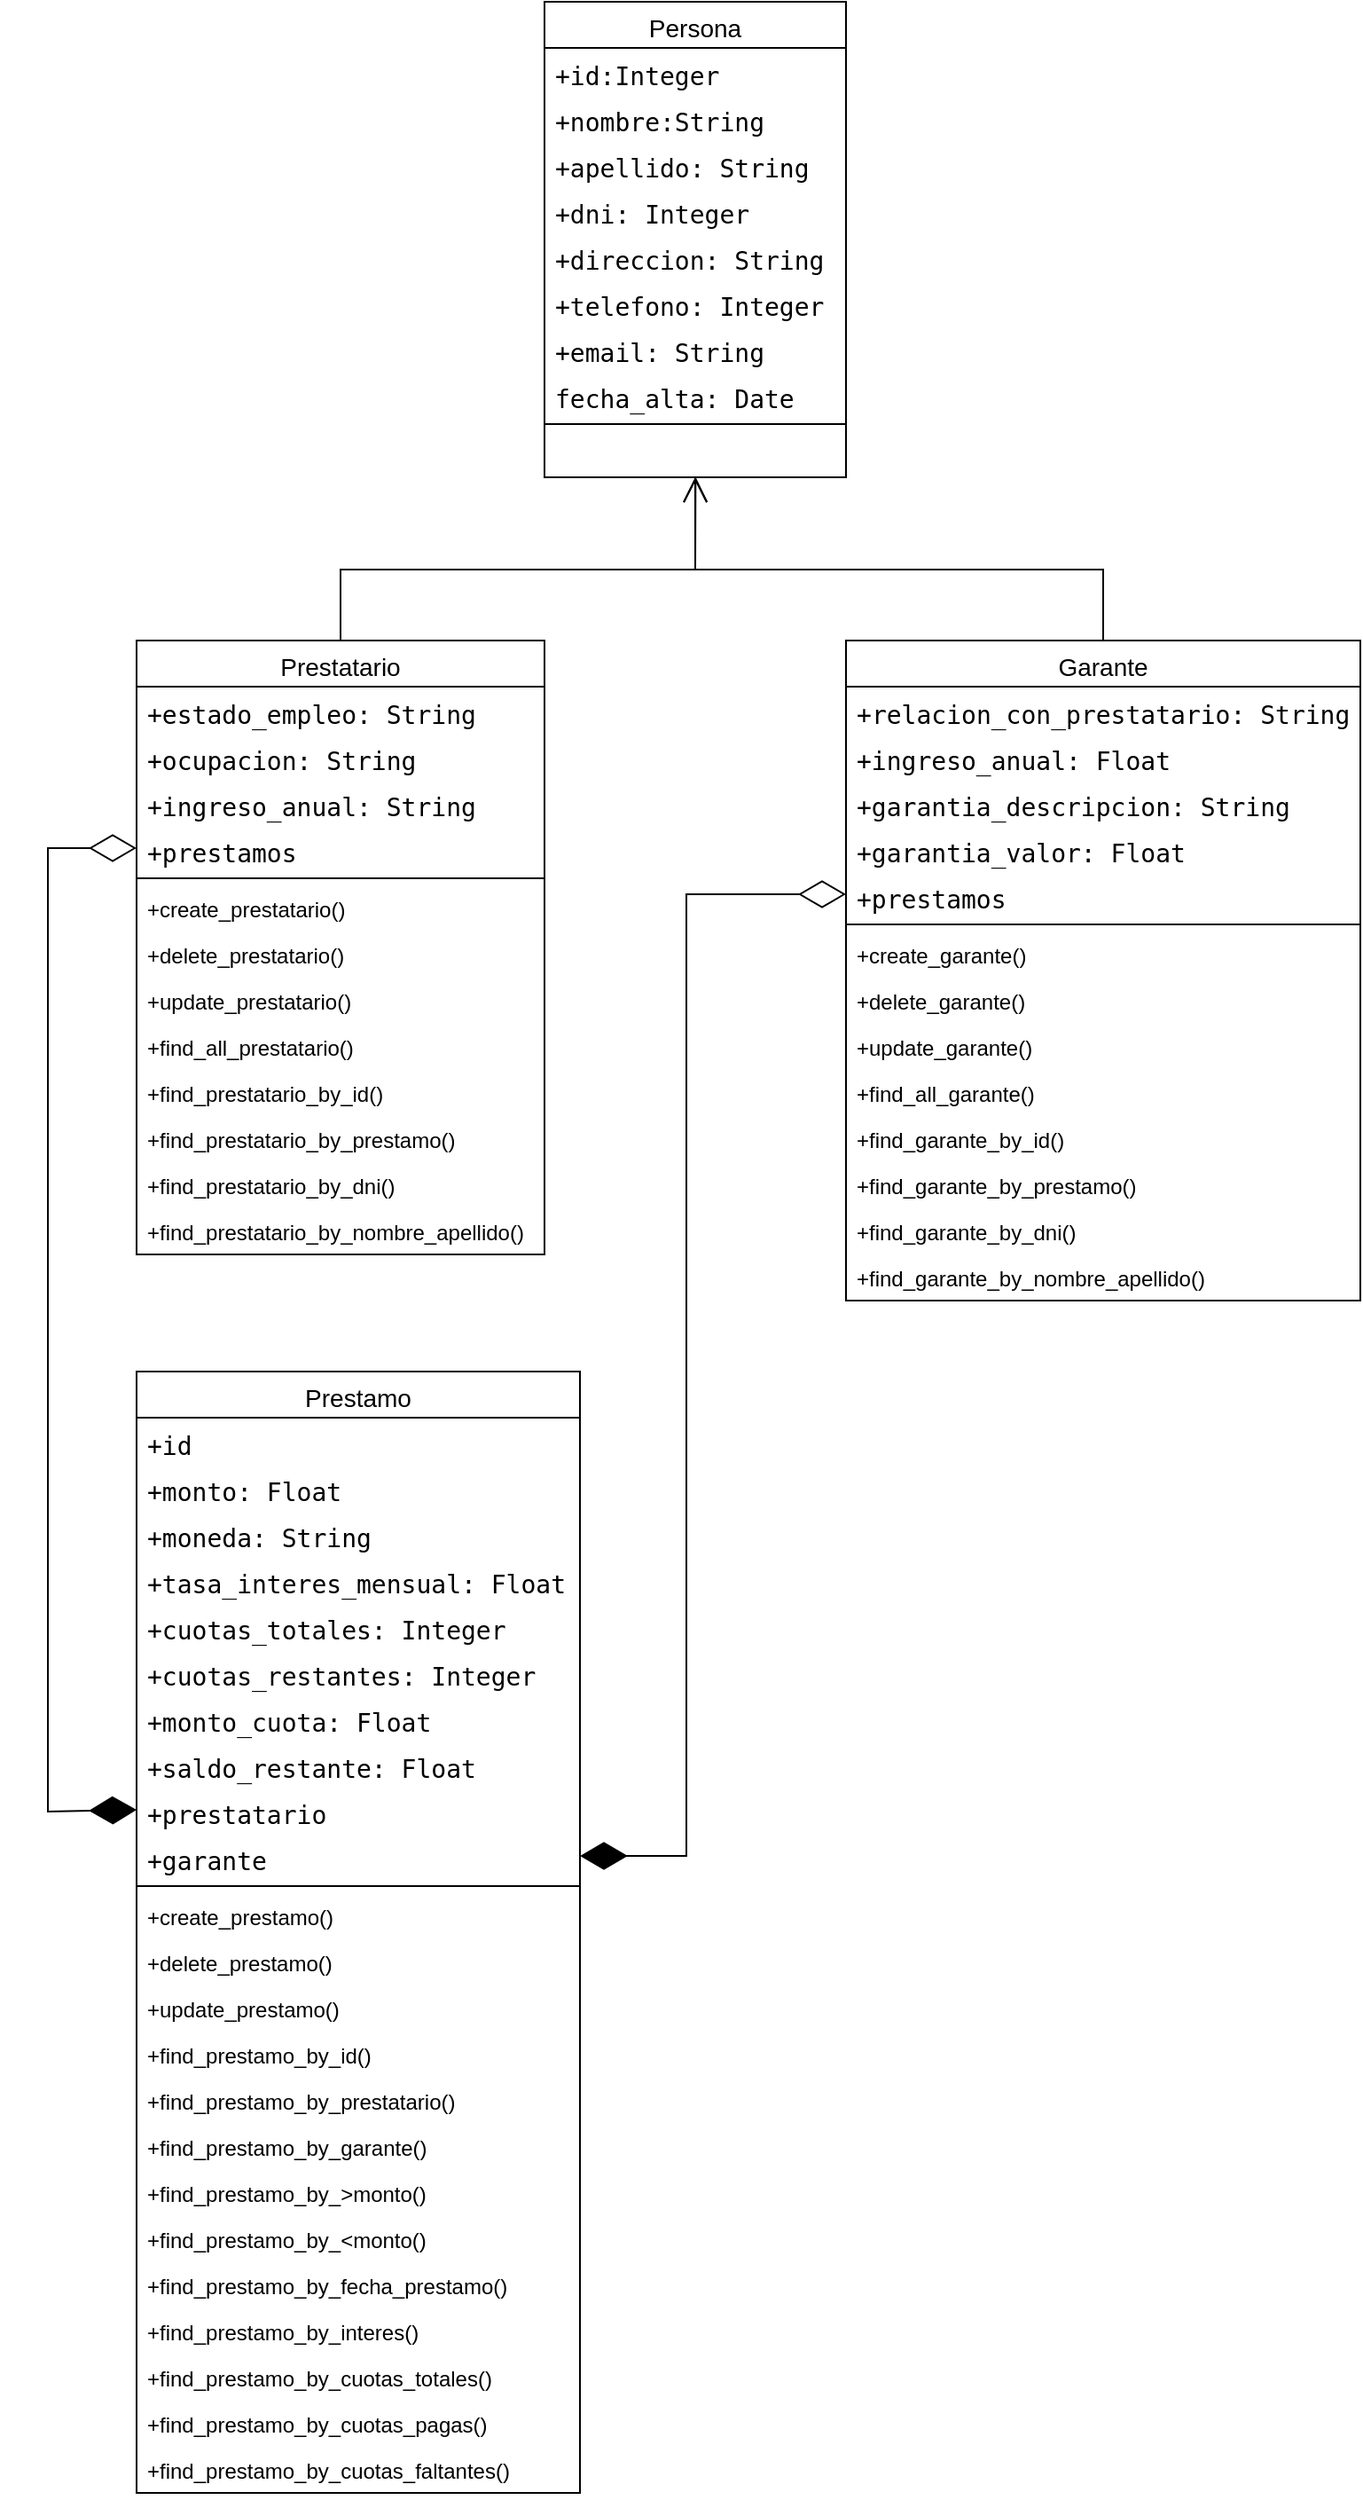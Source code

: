 <mxfile version="28.2.5">
  <diagram name="Página-1" id="KbSdr_9qmO-1X9F5oMkP">
    <mxGraphModel dx="3565" dy="1698" grid="1" gridSize="10" guides="1" tooltips="1" connect="1" arrows="1" fold="1" page="1" pageScale="1" pageWidth="827" pageHeight="1169" math="0" shadow="0">
      <root>
        <mxCell id="0" />
        <mxCell id="1" parent="0" />
        <mxCell id="zYnLy8ARaNpYQQnKb5Wa-18" value="&lt;span style=&quot;font-size: 14px; font-weight: 400;&quot;&gt;Persona&lt;/span&gt;" style="swimlane;fontStyle=1;align=center;verticalAlign=top;childLayout=stackLayout;horizontal=1;startSize=26;horizontalStack=0;resizeParent=1;resizeParentMax=0;resizeLast=0;collapsible=1;marginBottom=0;whiteSpace=wrap;html=1;" parent="1" vertex="1">
          <mxGeometry x="770" y="460" width="170" height="268" as="geometry" />
        </mxCell>
        <mxCell id="zYnLy8ARaNpYQQnKb5Wa-19" value="&lt;div style=&quot;font-family: &amp;quot;Droid Sans Mono&amp;quot;, &amp;quot;monospace&amp;quot;, monospace; font-size: 14px; line-height: 19px; white-space: pre;&quot;&gt;&lt;span&gt;&lt;font style=&quot;color: light-dark(rgb(0, 0, 0), rgb(255, 255, 255));&quot;&gt;+id:Integer&lt;/font&gt;&lt;/span&gt;&lt;/div&gt;" style="text;strokeColor=none;fillColor=none;align=left;verticalAlign=top;spacingLeft=4;spacingRight=4;overflow=hidden;rotatable=0;points=[[0,0.5],[1,0.5]];portConstraint=eastwest;whiteSpace=wrap;html=1;" parent="zYnLy8ARaNpYQQnKb5Wa-18" vertex="1">
          <mxGeometry y="26" width="170" height="26" as="geometry" />
        </mxCell>
        <mxCell id="zYnLy8ARaNpYQQnKb5Wa-22" value="&lt;div style=&quot;font-family: &amp;quot;Droid Sans Mono&amp;quot;, &amp;quot;monospace&amp;quot;, monospace; font-size: 14px; line-height: 19px; white-space: pre;&quot;&gt;&lt;span&gt;&lt;font style=&quot;color: light-dark(rgb(0, 0, 0), rgb(255, 255, 255));&quot;&gt;+nombre:String&lt;/font&gt;&lt;/span&gt;&lt;/div&gt;" style="text;strokeColor=none;fillColor=none;align=left;verticalAlign=top;spacingLeft=4;spacingRight=4;overflow=hidden;rotatable=0;points=[[0,0.5],[1,0.5]];portConstraint=eastwest;whiteSpace=wrap;html=1;" parent="zYnLy8ARaNpYQQnKb5Wa-18" vertex="1">
          <mxGeometry y="52" width="170" height="26" as="geometry" />
        </mxCell>
        <mxCell id="zYnLy8ARaNpYQQnKb5Wa-33" value="&lt;div style=&quot;font-family: &amp;quot;Droid Sans Mono&amp;quot;, &amp;quot;monospace&amp;quot;, monospace; font-size: 14px; line-height: 19px; white-space: pre;&quot;&gt;&lt;span&gt;&lt;font style=&quot;color: light-dark(rgb(0, 0, 0), rgb(255, 255, 255));&quot;&gt;+apellido: String&lt;/font&gt;&lt;/span&gt;&lt;/div&gt;" style="text;strokeColor=none;fillColor=none;align=left;verticalAlign=top;spacingLeft=4;spacingRight=4;overflow=hidden;rotatable=0;points=[[0,0.5],[1,0.5]];portConstraint=eastwest;whiteSpace=wrap;html=1;" parent="zYnLy8ARaNpYQQnKb5Wa-18" vertex="1">
          <mxGeometry y="78" width="170" height="26" as="geometry" />
        </mxCell>
        <mxCell id="zYnLy8ARaNpYQQnKb5Wa-35" value="&lt;div style=&quot;font-family: &amp;quot;Droid Sans Mono&amp;quot;, &amp;quot;monospace&amp;quot;, monospace; font-size: 14px; line-height: 19px; white-space: pre;&quot;&gt;&lt;span&gt;&lt;font style=&quot;color: light-dark(rgb(0, 0, 0), rgb(255, 255, 255));&quot;&gt;+dni: Integer&lt;/font&gt;&lt;/span&gt;&lt;/div&gt;" style="text;strokeColor=none;fillColor=none;align=left;verticalAlign=top;spacingLeft=4;spacingRight=4;overflow=hidden;rotatable=0;points=[[0,0.5],[1,0.5]];portConstraint=eastwest;whiteSpace=wrap;html=1;" parent="zYnLy8ARaNpYQQnKb5Wa-18" vertex="1">
          <mxGeometry y="104" width="170" height="26" as="geometry" />
        </mxCell>
        <mxCell id="zYnLy8ARaNpYQQnKb5Wa-34" value="&lt;div style=&quot;font-family: &amp;quot;Droid Sans Mono&amp;quot;, &amp;quot;monospace&amp;quot;, monospace; font-size: 14px; line-height: 19px; white-space: pre;&quot;&gt;&lt;span&gt;&lt;font style=&quot;color: light-dark(rgb(0, 0, 0), rgb(255, 255, 255));&quot;&gt;+direccion: String&lt;/font&gt;&lt;/span&gt;&lt;/div&gt;" style="text;strokeColor=none;fillColor=none;align=left;verticalAlign=top;spacingLeft=4;spacingRight=4;overflow=hidden;rotatable=0;points=[[0,0.5],[1,0.5]];portConstraint=eastwest;whiteSpace=wrap;html=1;" parent="zYnLy8ARaNpYQQnKb5Wa-18" vertex="1">
          <mxGeometry y="130" width="170" height="26" as="geometry" />
        </mxCell>
        <mxCell id="zYnLy8ARaNpYQQnKb5Wa-32" value="&lt;div style=&quot;font-family: &amp;quot;Droid Sans Mono&amp;quot;, &amp;quot;monospace&amp;quot;, monospace; font-size: 14px; line-height: 19px; white-space: pre;&quot;&gt;&lt;span&gt;&lt;font style=&quot;color: light-dark(rgb(0, 0, 0), rgb(255, 255, 255));&quot;&gt;+telefono: Integer&lt;/font&gt;&lt;/span&gt;&lt;/div&gt;" style="text;strokeColor=none;fillColor=none;align=left;verticalAlign=top;spacingLeft=4;spacingRight=4;overflow=hidden;rotatable=0;points=[[0,0.5],[1,0.5]];portConstraint=eastwest;whiteSpace=wrap;html=1;" parent="zYnLy8ARaNpYQQnKb5Wa-18" vertex="1">
          <mxGeometry y="156" width="170" height="26" as="geometry" />
        </mxCell>
        <mxCell id="zYnLy8ARaNpYQQnKb5Wa-29" value="&lt;div style=&quot;font-family: &amp;quot;Droid Sans Mono&amp;quot;, &amp;quot;monospace&amp;quot;, monospace; font-size: 14px; line-height: 19px; white-space: pre;&quot;&gt;&lt;span&gt;&lt;font style=&quot;color: light-dark(rgb(0, 0, 0), rgb(255, 255, 255));&quot;&gt;+email: String&lt;/font&gt;&lt;/span&gt;&lt;/div&gt;" style="text;strokeColor=none;fillColor=none;align=left;verticalAlign=top;spacingLeft=4;spacingRight=4;overflow=hidden;rotatable=0;points=[[0,0.5],[1,0.5]];portConstraint=eastwest;whiteSpace=wrap;html=1;" parent="zYnLy8ARaNpYQQnKb5Wa-18" vertex="1">
          <mxGeometry y="182" width="170" height="26" as="geometry" />
        </mxCell>
        <mxCell id="zYnLy8ARaNpYQQnKb5Wa-30" value="&lt;div style=&quot;font-family: &amp;quot;Droid Sans Mono&amp;quot;, &amp;quot;monospace&amp;quot;, monospace; font-size: 14px; line-height: 19px; white-space: pre;&quot;&gt;&lt;span&gt;&lt;font style=&quot;color: light-dark(rgb(0, 0, 0), rgb(255, 255, 255));&quot;&gt;fecha_alta: Date&lt;/font&gt;&lt;/span&gt;&lt;/div&gt;" style="text;strokeColor=none;fillColor=none;align=left;verticalAlign=top;spacingLeft=4;spacingRight=4;overflow=hidden;rotatable=0;points=[[0,0.5],[1,0.5]];portConstraint=eastwest;whiteSpace=wrap;html=1;" parent="zYnLy8ARaNpYQQnKb5Wa-18" vertex="1">
          <mxGeometry y="208" width="170" height="26" as="geometry" />
        </mxCell>
        <mxCell id="zYnLy8ARaNpYQQnKb5Wa-20" value="" style="line;strokeWidth=1;fillColor=none;align=left;verticalAlign=middle;spacingTop=-1;spacingLeft=3;spacingRight=3;rotatable=0;labelPosition=right;points=[];portConstraint=eastwest;strokeColor=inherit;" parent="zYnLy8ARaNpYQQnKb5Wa-18" vertex="1">
          <mxGeometry y="234" width="170" height="8" as="geometry" />
        </mxCell>
        <mxCell id="zYnLy8ARaNpYQQnKb5Wa-21" value="&amp;nbsp;" style="text;strokeColor=none;fillColor=none;align=left;verticalAlign=top;spacingLeft=4;spacingRight=4;overflow=hidden;rotatable=0;points=[[0,0.5],[1,0.5]];portConstraint=eastwest;whiteSpace=wrap;html=1;" parent="zYnLy8ARaNpYQQnKb5Wa-18" vertex="1">
          <mxGeometry y="242" width="170" height="26" as="geometry" />
        </mxCell>
        <mxCell id="zYnLy8ARaNpYQQnKb5Wa-36" value="&lt;span style=&quot;font-size: 14px; font-weight: 400;&quot;&gt;Garante&lt;/span&gt;" style="swimlane;fontStyle=1;align=center;verticalAlign=top;childLayout=stackLayout;horizontal=1;startSize=26;horizontalStack=0;resizeParent=1;resizeParentMax=0;resizeLast=0;collapsible=1;marginBottom=0;whiteSpace=wrap;html=1;" parent="1" vertex="1">
          <mxGeometry x="940" y="820" width="290" height="372" as="geometry" />
        </mxCell>
        <mxCell id="zYnLy8ARaNpYQQnKb5Wa-38" value="&lt;div style=&quot;font-family: &amp;quot;Droid Sans Mono&amp;quot;, &amp;quot;monospace&amp;quot;, monospace; font-size: 14px; line-height: 19px; white-space: pre;&quot;&gt;&lt;div style=&quot;font-family: Helvetica; font-size: 12px; white-space: normal;&quot;&gt;&lt;span&gt;&lt;font style=&quot;color: light-dark(rgb(0, 0, 0), rgb(255, 255, 255));&quot;&gt;&lt;span style=&quot;font-family: &amp;quot;Droid Sans Mono&amp;quot;, &amp;quot;monospace&amp;quot;, monospace; font-size: 14px; white-space: pre;&quot;&gt;+&lt;/span&gt;&lt;span style=&quot;font-family: &amp;quot;Droid Sans Mono&amp;quot;, &amp;quot;monospace&amp;quot;, monospace; font-size: 14px; white-space: pre;&quot;&gt;relacion_con_prestatario: String&lt;/span&gt;&lt;/font&gt;&lt;/span&gt;&lt;/div&gt;&lt;/div&gt;" style="text;strokeColor=none;fillColor=none;align=left;verticalAlign=top;spacingLeft=4;spacingRight=4;overflow=hidden;rotatable=0;points=[[0,0.5],[1,0.5]];portConstraint=eastwest;whiteSpace=wrap;html=1;" parent="zYnLy8ARaNpYQQnKb5Wa-36" vertex="1">
          <mxGeometry y="26" width="290" height="26" as="geometry" />
        </mxCell>
        <mxCell id="zYnLy8ARaNpYQQnKb5Wa-39" value="&lt;div style=&quot;font-family: &amp;quot;Droid Sans Mono&amp;quot;, &amp;quot;monospace&amp;quot;, monospace; font-size: 14px; line-height: 19px; white-space: pre;&quot;&gt;&lt;span&gt;&lt;font style=&quot;color: light-dark(rgb(0, 0, 0), rgb(255, 255, 255));&quot;&gt;+ingreso_anual: Float&lt;/font&gt;&lt;/span&gt;&lt;/div&gt;" style="text;strokeColor=none;fillColor=none;align=left;verticalAlign=top;spacingLeft=4;spacingRight=4;overflow=hidden;rotatable=0;points=[[0,0.5],[1,0.5]];portConstraint=eastwest;whiteSpace=wrap;html=1;" parent="zYnLy8ARaNpYQQnKb5Wa-36" vertex="1">
          <mxGeometry y="52" width="290" height="26" as="geometry" />
        </mxCell>
        <mxCell id="zYnLy8ARaNpYQQnKb5Wa-40" value="&lt;div style=&quot;font-family: &amp;quot;Droid Sans Mono&amp;quot;, &amp;quot;monospace&amp;quot;, monospace; font-size: 14px; line-height: 19px; white-space: pre;&quot;&gt;&lt;span&gt;&lt;font style=&quot;color: light-dark(rgb(0, 0, 0), rgb(255, 255, 255));&quot;&gt;+garantia_descripcion: String&lt;/font&gt;&lt;/span&gt;&lt;/div&gt;" style="text;strokeColor=none;fillColor=none;align=left;verticalAlign=top;spacingLeft=4;spacingRight=4;overflow=hidden;rotatable=0;points=[[0,0.5],[1,0.5]];portConstraint=eastwest;whiteSpace=wrap;html=1;" parent="zYnLy8ARaNpYQQnKb5Wa-36" vertex="1">
          <mxGeometry y="78" width="290" height="26" as="geometry" />
        </mxCell>
        <mxCell id="zYnLy8ARaNpYQQnKb5Wa-41" value="&lt;div style=&quot;font-family: &amp;quot;Droid Sans Mono&amp;quot;, &amp;quot;monospace&amp;quot;, monospace; font-size: 14px; line-height: 19px; white-space: pre;&quot;&gt;&lt;span&gt;&lt;font style=&quot;color: light-dark(rgb(0, 0, 0), rgb(255, 255, 255));&quot;&gt;+garantia_valor: Float&lt;/font&gt;&lt;/span&gt;&lt;/div&gt;" style="text;strokeColor=none;fillColor=none;align=left;verticalAlign=top;spacingLeft=4;spacingRight=4;overflow=hidden;rotatable=0;points=[[0,0.5],[1,0.5]];portConstraint=eastwest;whiteSpace=wrap;html=1;" parent="zYnLy8ARaNpYQQnKb5Wa-36" vertex="1">
          <mxGeometry y="104" width="290" height="26" as="geometry" />
        </mxCell>
        <mxCell id="zYnLy8ARaNpYQQnKb5Wa-42" value="&lt;div style=&quot;font-family: &amp;quot;Droid Sans Mono&amp;quot;, &amp;quot;monospace&amp;quot;, monospace; font-size: 14px; line-height: 19px; white-space: pre;&quot;&gt;&lt;span&gt;&lt;font style=&quot;color: light-dark(rgb(0, 0, 0), rgb(255, 255, 255));&quot;&gt;+prestamos&lt;/font&gt;&lt;/span&gt;&lt;/div&gt;" style="text;strokeColor=none;fillColor=none;align=left;verticalAlign=top;spacingLeft=4;spacingRight=4;overflow=hidden;rotatable=0;points=[[0,0.5],[1,0.5]];portConstraint=eastwest;whiteSpace=wrap;html=1;" parent="zYnLy8ARaNpYQQnKb5Wa-36" vertex="1">
          <mxGeometry y="130" width="290" height="26" as="geometry" />
        </mxCell>
        <mxCell id="zYnLy8ARaNpYQQnKb5Wa-45" value="" style="line;strokeWidth=1;fillColor=none;align=left;verticalAlign=middle;spacingTop=-1;spacingLeft=3;spacingRight=3;rotatable=0;labelPosition=right;points=[];portConstraint=eastwest;strokeColor=inherit;" parent="zYnLy8ARaNpYQQnKb5Wa-36" vertex="1">
          <mxGeometry y="156" width="290" height="8" as="geometry" />
        </mxCell>
        <mxCell id="56wGMW_LEmsonMcYAg6c-8" value="+create_garante()&lt;span style=&quot;color: rgba(0, 0, 0, 0); font-family: monospace; font-size: 0px; text-wrap-mode: nowrap;&quot;&gt;%3CmxGraphModel%3E%3Croot%3E%3CmxCell%20id%3D%220%22%2F%3E%3CmxCell%20id%3D%221%22%20parent%3D%220%22%2F%3E%3CmxCell%20id%3D%222%22%20value%3D%22%2B%20method(type)%3A%20type%22%20style%3D%22text%3BstrokeColor%3Dnone%3BfillColor%3Dnone%3Balign%3Dleft%3BverticalAlign%3Dtop%3BspacingLeft%3D4%3BspacingRight%3D4%3Boverflow%3Dhidden%3Brotatable%3D0%3Bpoints%3D%5B%5B0%2C0.5%5D%2C%5B1%2C0.5%5D%5D%3BportConstraint%3Deastwest%3BwhiteSpace%3Dwrap%3Bhtml%3D1%3B%22%20vertex%3D%221%22%20parent%3D%221%22%3E%3CmxGeometry%20x%3D%22400%22%20y%3D%22362%22%20width%3D%22160%22%20height%3D%2226%22%20as%3D%22geometry%22%2F%3E%3C%2FmxCell%3E%3C%2Froot%3E%3C%2FmxGraphModel%3E&lt;/span&gt;" style="text;strokeColor=none;fillColor=none;align=left;verticalAlign=top;spacingLeft=4;spacingRight=4;overflow=hidden;rotatable=0;points=[[0,0.5],[1,0.5]];portConstraint=eastwest;whiteSpace=wrap;html=1;" vertex="1" parent="zYnLy8ARaNpYQQnKb5Wa-36">
          <mxGeometry y="164" width="290" height="26" as="geometry" />
        </mxCell>
        <mxCell id="56wGMW_LEmsonMcYAg6c-9" value="+delete_garante()" style="text;strokeColor=none;fillColor=none;align=left;verticalAlign=top;spacingLeft=4;spacingRight=4;overflow=hidden;rotatable=0;points=[[0,0.5],[1,0.5]];portConstraint=eastwest;whiteSpace=wrap;html=1;" vertex="1" parent="zYnLy8ARaNpYQQnKb5Wa-36">
          <mxGeometry y="190" width="290" height="26" as="geometry" />
        </mxCell>
        <mxCell id="56wGMW_LEmsonMcYAg6c-10" value="+update_garante()" style="text;strokeColor=none;fillColor=none;align=left;verticalAlign=top;spacingLeft=4;spacingRight=4;overflow=hidden;rotatable=0;points=[[0,0.5],[1,0.5]];portConstraint=eastwest;whiteSpace=wrap;html=1;" vertex="1" parent="zYnLy8ARaNpYQQnKb5Wa-36">
          <mxGeometry y="216" width="290" height="26" as="geometry" />
        </mxCell>
        <mxCell id="56wGMW_LEmsonMcYAg6c-11" value="+find_all_garante()" style="text;strokeColor=none;fillColor=none;align=left;verticalAlign=top;spacingLeft=4;spacingRight=4;overflow=hidden;rotatable=0;points=[[0,0.5],[1,0.5]];portConstraint=eastwest;whiteSpace=wrap;html=1;" vertex="1" parent="zYnLy8ARaNpYQQnKb5Wa-36">
          <mxGeometry y="242" width="290" height="26" as="geometry" />
        </mxCell>
        <mxCell id="56wGMW_LEmsonMcYAg6c-12" value="+find_garante_by_id()" style="text;strokeColor=none;fillColor=none;align=left;verticalAlign=top;spacingLeft=4;spacingRight=4;overflow=hidden;rotatable=0;points=[[0,0.5],[1,0.5]];portConstraint=eastwest;whiteSpace=wrap;html=1;" vertex="1" parent="zYnLy8ARaNpYQQnKb5Wa-36">
          <mxGeometry y="268" width="290" height="26" as="geometry" />
        </mxCell>
        <mxCell id="56wGMW_LEmsonMcYAg6c-13" value="+find_garante_by_prestamo()" style="text;strokeColor=none;fillColor=none;align=left;verticalAlign=top;spacingLeft=4;spacingRight=4;overflow=hidden;rotatable=0;points=[[0,0.5],[1,0.5]];portConstraint=eastwest;whiteSpace=wrap;html=1;" vertex="1" parent="zYnLy8ARaNpYQQnKb5Wa-36">
          <mxGeometry y="294" width="290" height="26" as="geometry" />
        </mxCell>
        <mxCell id="56wGMW_LEmsonMcYAg6c-14" value="+find_garante_by_dni()" style="text;strokeColor=none;fillColor=none;align=left;verticalAlign=top;spacingLeft=4;spacingRight=4;overflow=hidden;rotatable=0;points=[[0,0.5],[1,0.5]];portConstraint=eastwest;whiteSpace=wrap;html=1;" vertex="1" parent="zYnLy8ARaNpYQQnKb5Wa-36">
          <mxGeometry y="320" width="290" height="26" as="geometry" />
        </mxCell>
        <mxCell id="56wGMW_LEmsonMcYAg6c-15" value="+find_garante_by_nombre_apellido()" style="text;strokeColor=none;fillColor=none;align=left;verticalAlign=top;spacingLeft=4;spacingRight=4;overflow=hidden;rotatable=0;points=[[0,0.5],[1,0.5]];portConstraint=eastwest;whiteSpace=wrap;html=1;" vertex="1" parent="zYnLy8ARaNpYQQnKb5Wa-36">
          <mxGeometry y="346" width="290" height="26" as="geometry" />
        </mxCell>
        <mxCell id="zYnLy8ARaNpYQQnKb5Wa-48" value="&lt;span style=&quot;font-size: 14px; font-weight: 400;&quot;&gt;Prestatario&lt;/span&gt;" style="swimlane;fontStyle=1;align=center;verticalAlign=top;childLayout=stackLayout;horizontal=1;startSize=26;horizontalStack=0;resizeParent=1;resizeParentMax=0;resizeLast=0;collapsible=1;marginBottom=0;whiteSpace=wrap;html=1;" parent="1" vertex="1">
          <mxGeometry x="540" y="820" width="230" height="346" as="geometry" />
        </mxCell>
        <mxCell id="zYnLy8ARaNpYQQnKb5Wa-50" value="&lt;div style=&quot;line-height: 19px;&quot;&gt;&lt;div style=&quot;&quot;&gt;&lt;font face=&quot;Droid Sans Mono, monospace, monospace&quot;&gt;&lt;span style=&quot;font-size: 14px; white-space: pre;&quot;&gt;+estado_empleo: String&lt;/span&gt;&lt;/font&gt;&lt;/div&gt;&lt;/div&gt;" style="text;strokeColor=none;fillColor=none;align=left;verticalAlign=top;spacingLeft=4;spacingRight=4;overflow=hidden;rotatable=0;points=[[0,0.5],[1,0.5]];portConstraint=eastwest;whiteSpace=wrap;html=1;" parent="zYnLy8ARaNpYQQnKb5Wa-48" vertex="1">
          <mxGeometry y="26" width="230" height="26" as="geometry" />
        </mxCell>
        <mxCell id="zYnLy8ARaNpYQQnKb5Wa-51" value="&lt;div style=&quot;font-family: &amp;quot;Droid Sans Mono&amp;quot;, &amp;quot;monospace&amp;quot;, monospace; font-size: 14px; line-height: 19px; white-space: pre;&quot;&gt;&lt;span&gt;&lt;font style=&quot;color: light-dark(rgb(0, 0, 0), rgb(255, 255, 255));&quot;&gt;+ocupacion: String&lt;/font&gt;&lt;/span&gt;&lt;/div&gt;" style="text;strokeColor=none;fillColor=none;align=left;verticalAlign=top;spacingLeft=4;spacingRight=4;overflow=hidden;rotatable=0;points=[[0,0.5],[1,0.5]];portConstraint=eastwest;whiteSpace=wrap;html=1;" parent="zYnLy8ARaNpYQQnKb5Wa-48" vertex="1">
          <mxGeometry y="52" width="230" height="26" as="geometry" />
        </mxCell>
        <mxCell id="zYnLy8ARaNpYQQnKb5Wa-52" value="&lt;div style=&quot;font-family: &amp;quot;Droid Sans Mono&amp;quot;, &amp;quot;monospace&amp;quot;, monospace; font-size: 14px; line-height: 19px; white-space: pre;&quot;&gt;&lt;span&gt;&lt;font style=&quot;color: light-dark(rgb(0, 0, 0), rgb(255, 255, 255));&quot;&gt;+ingreso_anual: String&lt;/font&gt;&lt;/span&gt;&lt;/div&gt;" style="text;strokeColor=none;fillColor=none;align=left;verticalAlign=top;spacingLeft=4;spacingRight=4;overflow=hidden;rotatable=0;points=[[0,0.5],[1,0.5]];portConstraint=eastwest;whiteSpace=wrap;html=1;" parent="zYnLy8ARaNpYQQnKb5Wa-48" vertex="1">
          <mxGeometry y="78" width="230" height="26" as="geometry" />
        </mxCell>
        <mxCell id="zYnLy8ARaNpYQQnKb5Wa-53" value="&lt;div style=&quot;font-family: &amp;quot;Droid Sans Mono&amp;quot;, &amp;quot;monospace&amp;quot;, monospace; font-size: 14px; line-height: 19px; white-space: pre;&quot;&gt;&lt;span&gt;&lt;font style=&quot;color: light-dark(rgb(0, 0, 0), rgb(255, 255, 255));&quot;&gt;+prestamos&lt;/font&gt;&lt;/span&gt;&lt;/div&gt;" style="text;strokeColor=none;fillColor=none;align=left;verticalAlign=top;spacingLeft=4;spacingRight=4;overflow=hidden;rotatable=0;points=[[0,0.5],[1,0.5]];portConstraint=eastwest;whiteSpace=wrap;html=1;" parent="zYnLy8ARaNpYQQnKb5Wa-48" vertex="1">
          <mxGeometry y="104" width="230" height="26" as="geometry" />
        </mxCell>
        <mxCell id="zYnLy8ARaNpYQQnKb5Wa-55" value="" style="line;strokeWidth=1;fillColor=none;align=left;verticalAlign=middle;spacingTop=-1;spacingLeft=3;spacingRight=3;rotatable=0;labelPosition=right;points=[];portConstraint=eastwest;strokeColor=inherit;" parent="zYnLy8ARaNpYQQnKb5Wa-48" vertex="1">
          <mxGeometry y="130" width="230" height="8" as="geometry" />
        </mxCell>
        <mxCell id="zYnLy8ARaNpYQQnKb5Wa-56" value="+create_prestatario()&lt;span style=&quot;color: rgba(0, 0, 0, 0); font-family: monospace; font-size: 0px; text-wrap-mode: nowrap;&quot;&gt;%3CmxGraphModel%3E%3Croot%3E%3CmxCell%20id%3D%220%22%2F%3E%3CmxCell%20id%3D%221%22%20parent%3D%220%22%2F%3E%3CmxCell%20id%3D%222%22%20value%3D%22%2B%20method(type)%3A%20type%22%20style%3D%22text%3BstrokeColor%3Dnone%3BfillColor%3Dnone%3Balign%3Dleft%3BverticalAlign%3Dtop%3BspacingLeft%3D4%3BspacingRight%3D4%3Boverflow%3Dhidden%3Brotatable%3D0%3Bpoints%3D%5B%5B0%2C0.5%5D%2C%5B1%2C0.5%5D%5D%3BportConstraint%3Deastwest%3BwhiteSpace%3Dwrap%3Bhtml%3D1%3B%22%20vertex%3D%221%22%20parent%3D%221%22%3E%3CmxGeometry%20x%3D%22400%22%20y%3D%22362%22%20width%3D%22160%22%20height%3D%2226%22%20as%3D%22geometry%22%2F%3E%3C%2FmxCell%3E%3C%2Froot%3E%3C%2FmxGraphModel%3E&lt;/span&gt;" style="text;strokeColor=none;fillColor=none;align=left;verticalAlign=top;spacingLeft=4;spacingRight=4;overflow=hidden;rotatable=0;points=[[0,0.5],[1,0.5]];portConstraint=eastwest;whiteSpace=wrap;html=1;" parent="zYnLy8ARaNpYQQnKb5Wa-48" vertex="1">
          <mxGeometry y="138" width="230" height="26" as="geometry" />
        </mxCell>
        <mxCell id="56wGMW_LEmsonMcYAg6c-1" value="+delete_prestatario()" style="text;strokeColor=none;fillColor=none;align=left;verticalAlign=top;spacingLeft=4;spacingRight=4;overflow=hidden;rotatable=0;points=[[0,0.5],[1,0.5]];portConstraint=eastwest;whiteSpace=wrap;html=1;" vertex="1" parent="zYnLy8ARaNpYQQnKb5Wa-48">
          <mxGeometry y="164" width="230" height="26" as="geometry" />
        </mxCell>
        <mxCell id="56wGMW_LEmsonMcYAg6c-2" value="+update_prestatario()" style="text;strokeColor=none;fillColor=none;align=left;verticalAlign=top;spacingLeft=4;spacingRight=4;overflow=hidden;rotatable=0;points=[[0,0.5],[1,0.5]];portConstraint=eastwest;whiteSpace=wrap;html=1;" vertex="1" parent="zYnLy8ARaNpYQQnKb5Wa-48">
          <mxGeometry y="190" width="230" height="26" as="geometry" />
        </mxCell>
        <mxCell id="56wGMW_LEmsonMcYAg6c-6" value="+find_all_prestatario()" style="text;strokeColor=none;fillColor=none;align=left;verticalAlign=top;spacingLeft=4;spacingRight=4;overflow=hidden;rotatable=0;points=[[0,0.5],[1,0.5]];portConstraint=eastwest;whiteSpace=wrap;html=1;" vertex="1" parent="zYnLy8ARaNpYQQnKb5Wa-48">
          <mxGeometry y="216" width="230" height="26" as="geometry" />
        </mxCell>
        <mxCell id="56wGMW_LEmsonMcYAg6c-5" value="+find_prestatario_by_id()" style="text;strokeColor=none;fillColor=none;align=left;verticalAlign=top;spacingLeft=4;spacingRight=4;overflow=hidden;rotatable=0;points=[[0,0.5],[1,0.5]];portConstraint=eastwest;whiteSpace=wrap;html=1;" vertex="1" parent="zYnLy8ARaNpYQQnKb5Wa-48">
          <mxGeometry y="242" width="230" height="26" as="geometry" />
        </mxCell>
        <mxCell id="56wGMW_LEmsonMcYAg6c-4" value="+find_prestatario_by_prestamo()" style="text;strokeColor=none;fillColor=none;align=left;verticalAlign=top;spacingLeft=4;spacingRight=4;overflow=hidden;rotatable=0;points=[[0,0.5],[1,0.5]];portConstraint=eastwest;whiteSpace=wrap;html=1;" vertex="1" parent="zYnLy8ARaNpYQQnKb5Wa-48">
          <mxGeometry y="268" width="230" height="26" as="geometry" />
        </mxCell>
        <mxCell id="56wGMW_LEmsonMcYAg6c-3" value="+find_prestatario_by_dni()" style="text;strokeColor=none;fillColor=none;align=left;verticalAlign=top;spacingLeft=4;spacingRight=4;overflow=hidden;rotatable=0;points=[[0,0.5],[1,0.5]];portConstraint=eastwest;whiteSpace=wrap;html=1;" vertex="1" parent="zYnLy8ARaNpYQQnKb5Wa-48">
          <mxGeometry y="294" width="230" height="26" as="geometry" />
        </mxCell>
        <mxCell id="56wGMW_LEmsonMcYAg6c-7" value="+find_prestatario_by_nombre_apellido()" style="text;strokeColor=none;fillColor=none;align=left;verticalAlign=top;spacingLeft=4;spacingRight=4;overflow=hidden;rotatable=0;points=[[0,0.5],[1,0.5]];portConstraint=eastwest;whiteSpace=wrap;html=1;" vertex="1" parent="zYnLy8ARaNpYQQnKb5Wa-48">
          <mxGeometry y="320" width="230" height="26" as="geometry" />
        </mxCell>
        <mxCell id="zYnLy8ARaNpYQQnKb5Wa-62" value="&lt;span style=&quot;font-size: 14px; font-weight: 400;&quot;&gt;Prestamo&lt;/span&gt;" style="swimlane;fontStyle=1;align=center;verticalAlign=top;childLayout=stackLayout;horizontal=1;startSize=26;horizontalStack=0;resizeParent=1;resizeParentMax=0;resizeLast=0;collapsible=1;marginBottom=0;whiteSpace=wrap;html=1;" parent="1" vertex="1">
          <mxGeometry x="540" y="1232" width="250" height="632" as="geometry" />
        </mxCell>
        <mxCell id="zYnLy8ARaNpYQQnKb5Wa-63" value="&lt;div style=&quot;font-family: &amp;quot;Droid Sans Mono&amp;quot;, &amp;quot;monospace&amp;quot;, monospace; font-size: 14px; line-height: 19px; white-space: pre;&quot;&gt;&lt;span&gt;&lt;font style=&quot;color: light-dark(rgb(0, 0, 0), rgb(255, 255, 255));&quot;&gt;+id&lt;/font&gt;&lt;/span&gt;&lt;/div&gt;" style="text;strokeColor=none;fillColor=none;align=left;verticalAlign=top;spacingLeft=4;spacingRight=4;overflow=hidden;rotatable=0;points=[[0,0.5],[1,0.5]];portConstraint=eastwest;whiteSpace=wrap;html=1;" parent="zYnLy8ARaNpYQQnKb5Wa-62" vertex="1">
          <mxGeometry y="26" width="250" height="26" as="geometry" />
        </mxCell>
        <mxCell id="zYnLy8ARaNpYQQnKb5Wa-64" value="&lt;div style=&quot;line-height: 19px;&quot;&gt;&lt;div style=&quot;&quot;&gt;&lt;font face=&quot;Droid Sans Mono, monospace, monospace&quot;&gt;&lt;span style=&quot;font-size: 14px; white-space: pre;&quot;&gt;+monto: Float&lt;/span&gt;&lt;/font&gt;&lt;/div&gt;&lt;/div&gt;" style="text;strokeColor=none;fillColor=none;align=left;verticalAlign=top;spacingLeft=4;spacingRight=4;overflow=hidden;rotatable=0;points=[[0,0.5],[1,0.5]];portConstraint=eastwest;whiteSpace=wrap;html=1;" parent="zYnLy8ARaNpYQQnKb5Wa-62" vertex="1">
          <mxGeometry y="52" width="250" height="26" as="geometry" />
        </mxCell>
        <mxCell id="zYnLy8ARaNpYQQnKb5Wa-65" value="&lt;div style=&quot;font-family: &amp;quot;Droid Sans Mono&amp;quot;, &amp;quot;monospace&amp;quot;, monospace; font-size: 14px; line-height: 19px; white-space: pre;&quot;&gt;&lt;span&gt;&lt;font style=&quot;color: light-dark(rgb(0, 0, 0), rgb(255, 255, 255));&quot;&gt;+moneda: String&lt;/font&gt;&lt;/span&gt;&lt;/div&gt;" style="text;strokeColor=none;fillColor=none;align=left;verticalAlign=top;spacingLeft=4;spacingRight=4;overflow=hidden;rotatable=0;points=[[0,0.5],[1,0.5]];portConstraint=eastwest;whiteSpace=wrap;html=1;" parent="zYnLy8ARaNpYQQnKb5Wa-62" vertex="1">
          <mxGeometry y="78" width="250" height="26" as="geometry" />
        </mxCell>
        <mxCell id="zYnLy8ARaNpYQQnKb5Wa-66" value="&lt;div style=&quot;font-family: &amp;quot;Droid Sans Mono&amp;quot;, &amp;quot;monospace&amp;quot;, monospace; font-size: 14px; line-height: 19px; white-space: pre;&quot;&gt;&lt;span&gt;&lt;font style=&quot;color: light-dark(rgb(0, 0, 0), rgb(255, 255, 255));&quot;&gt;+tasa_interes_mensual: Float&lt;/font&gt;&lt;/span&gt;&lt;/div&gt;" style="text;strokeColor=none;fillColor=none;align=left;verticalAlign=top;spacingLeft=4;spacingRight=4;overflow=hidden;rotatable=0;points=[[0,0.5],[1,0.5]];portConstraint=eastwest;whiteSpace=wrap;html=1;" parent="zYnLy8ARaNpYQQnKb5Wa-62" vertex="1">
          <mxGeometry y="104" width="250" height="26" as="geometry" />
        </mxCell>
        <mxCell id="zYnLy8ARaNpYQQnKb5Wa-67" value="&lt;div style=&quot;font-family: &amp;quot;Droid Sans Mono&amp;quot;, &amp;quot;monospace&amp;quot;, monospace; font-size: 14px; line-height: 19px; white-space: pre;&quot;&gt;&lt;span&gt;&lt;font style=&quot;color: light-dark(rgb(0, 0, 0), rgb(255, 255, 255));&quot;&gt;+cuotas_totales: Integer&lt;/font&gt;&lt;/span&gt;&lt;/div&gt;" style="text;strokeColor=none;fillColor=none;align=left;verticalAlign=top;spacingLeft=4;spacingRight=4;overflow=hidden;rotatable=0;points=[[0,0.5],[1,0.5]];portConstraint=eastwest;whiteSpace=wrap;html=1;" parent="zYnLy8ARaNpYQQnKb5Wa-62" vertex="1">
          <mxGeometry y="130" width="250" height="26" as="geometry" />
        </mxCell>
        <mxCell id="zYnLy8ARaNpYQQnKb5Wa-78" value="&lt;div style=&quot;font-family: &amp;quot;Droid Sans Mono&amp;quot;, &amp;quot;monospace&amp;quot;, monospace; font-size: 14px; line-height: 19px; white-space: pre;&quot;&gt;&lt;span&gt;&lt;font style=&quot;color: light-dark(rgb(0, 0, 0), rgb(255, 255, 255));&quot;&gt;+cuotas_restantes: Integer&lt;/font&gt;&lt;/span&gt;&lt;/div&gt;" style="text;strokeColor=none;fillColor=none;align=left;verticalAlign=top;spacingLeft=4;spacingRight=4;overflow=hidden;rotatable=0;points=[[0,0.5],[1,0.5]];portConstraint=eastwest;whiteSpace=wrap;html=1;" parent="zYnLy8ARaNpYQQnKb5Wa-62" vertex="1">
          <mxGeometry y="156" width="250" height="26" as="geometry" />
        </mxCell>
        <mxCell id="zYnLy8ARaNpYQQnKb5Wa-81" value="&lt;div style=&quot;font-family: &amp;quot;Droid Sans Mono&amp;quot;, &amp;quot;monospace&amp;quot;, monospace; font-size: 14px; line-height: 19px; white-space: pre;&quot;&gt;&lt;span&gt;&lt;font style=&quot;color: light-dark(rgb(0, 0, 0), rgb(255, 255, 255));&quot;&gt;+monto_cuota: Float&lt;/font&gt;&lt;/span&gt;&lt;/div&gt;" style="text;strokeColor=none;fillColor=none;align=left;verticalAlign=top;spacingLeft=4;spacingRight=4;overflow=hidden;rotatable=0;points=[[0,0.5],[1,0.5]];portConstraint=eastwest;whiteSpace=wrap;html=1;" parent="zYnLy8ARaNpYQQnKb5Wa-62" vertex="1">
          <mxGeometry y="182" width="250" height="26" as="geometry" />
        </mxCell>
        <mxCell id="zYnLy8ARaNpYQQnKb5Wa-83" value="&lt;div style=&quot;font-family: &amp;quot;Droid Sans Mono&amp;quot;, &amp;quot;monospace&amp;quot;, monospace; font-size: 14px; line-height: 19px; white-space: pre;&quot;&gt;&lt;span&gt;&lt;font style=&quot;color: light-dark(rgb(0, 0, 0), rgb(255, 255, 255));&quot;&gt;+saldo_restante: Float&lt;/font&gt;&lt;/span&gt;&lt;/div&gt;" style="text;strokeColor=none;fillColor=none;align=left;verticalAlign=top;spacingLeft=4;spacingRight=4;overflow=hidden;rotatable=0;points=[[0,0.5],[1,0.5]];portConstraint=eastwest;whiteSpace=wrap;html=1;" parent="zYnLy8ARaNpYQQnKb5Wa-62" vertex="1">
          <mxGeometry y="208" width="250" height="26" as="geometry" />
        </mxCell>
        <mxCell id="zYnLy8ARaNpYQQnKb5Wa-84" value="&lt;div style=&quot;font-family: &amp;quot;Droid Sans Mono&amp;quot;, &amp;quot;monospace&amp;quot;, monospace; font-size: 14px; line-height: 19px; white-space: pre;&quot;&gt;&lt;span&gt;&lt;font style=&quot;color: light-dark(rgb(0, 0, 0), rgb(255, 255, 255));&quot;&gt;+prestatario&lt;/font&gt;&lt;/span&gt;&lt;/div&gt;" style="text;strokeColor=none;fillColor=none;align=left;verticalAlign=top;spacingLeft=4;spacingRight=4;overflow=hidden;rotatable=0;points=[[0,0.5],[1,0.5]];portConstraint=eastwest;whiteSpace=wrap;html=1;" parent="zYnLy8ARaNpYQQnKb5Wa-62" vertex="1">
          <mxGeometry y="234" width="250" height="26" as="geometry" />
        </mxCell>
        <mxCell id="zYnLy8ARaNpYQQnKb5Wa-80" value="&lt;div style=&quot;font-family: &amp;quot;Droid Sans Mono&amp;quot;, &amp;quot;monospace&amp;quot;, monospace; font-size: 14px; line-height: 19px; white-space: pre;&quot;&gt;&lt;span&gt;&lt;font style=&quot;color: light-dark(rgb(0, 0, 0), rgb(255, 255, 255));&quot;&gt;+garante&lt;/font&gt;&lt;/span&gt;&lt;/div&gt;" style="text;strokeColor=none;fillColor=none;align=left;verticalAlign=top;spacingLeft=4;spacingRight=4;overflow=hidden;rotatable=0;points=[[0,0.5],[1,0.5]];portConstraint=eastwest;whiteSpace=wrap;html=1;" parent="zYnLy8ARaNpYQQnKb5Wa-62" vertex="1">
          <mxGeometry y="260" width="250" height="26" as="geometry" />
        </mxCell>
        <mxCell id="zYnLy8ARaNpYQQnKb5Wa-68" value="" style="line;strokeWidth=1;fillColor=none;align=left;verticalAlign=middle;spacingTop=-1;spacingLeft=3;spacingRight=3;rotatable=0;labelPosition=right;points=[];portConstraint=eastwest;strokeColor=inherit;" parent="zYnLy8ARaNpYQQnKb5Wa-62" vertex="1">
          <mxGeometry y="286" width="250" height="8" as="geometry" />
        </mxCell>
        <mxCell id="56wGMW_LEmsonMcYAg6c-16" value="+create_prestamo()&lt;span style=&quot;color: rgba(0, 0, 0, 0); font-family: monospace; font-size: 0px; text-wrap-mode: nowrap;&quot;&gt;%3CmxGraphModel%3E%3Croot%3E%3CmxCell%20id%3D%220%22%2F%3E%3CmxCell%20id%3D%221%22%20parent%3D%220%22%2F%3E%3CmxCell%20id%3D%222%22%20value%3D%22%2B%20method(type)%3A%20type%22%20style%3D%22text%3BstrokeColor%3Dnone%3BfillColor%3Dnone%3Balign%3Dleft%3BverticalAlign%3Dtop%3BspacingLeft%3D4%3BspacingRight%3D4%3Boverflow%3Dhidden%3Brotatable%3D0%3Bpoints%3D%5B%5B0%2C0.5%5D%2C%5B1%2C0.5%5D%5D%3BportConstraint%3Deastwest%3BwhiteSpace%3Dwrap%3Bhtml%3D1%3B%22%20vertex%3D%221%22%20parent%3D%221%22%3E%3CmxGeometry%20x%3D%22400%22%20y%3D%22362%22%20width%3D%22160%22%20height%3D%2226%22%20as%3D%22geometry%22%2F%3E%3C%2FmxCell%3E%3C%2Froot%3E%3C%2FmxGraphModel%3E&lt;/span&gt;" style="text;strokeColor=none;fillColor=none;align=left;verticalAlign=top;spacingLeft=4;spacingRight=4;overflow=hidden;rotatable=0;points=[[0,0.5],[1,0.5]];portConstraint=eastwest;whiteSpace=wrap;html=1;" vertex="1" parent="zYnLy8ARaNpYQQnKb5Wa-62">
          <mxGeometry y="294" width="250" height="26" as="geometry" />
        </mxCell>
        <mxCell id="56wGMW_LEmsonMcYAg6c-17" value="+delete_prestamo()" style="text;strokeColor=none;fillColor=none;align=left;verticalAlign=top;spacingLeft=4;spacingRight=4;overflow=hidden;rotatable=0;points=[[0,0.5],[1,0.5]];portConstraint=eastwest;whiteSpace=wrap;html=1;" vertex="1" parent="zYnLy8ARaNpYQQnKb5Wa-62">
          <mxGeometry y="320" width="250" height="26" as="geometry" />
        </mxCell>
        <mxCell id="56wGMW_LEmsonMcYAg6c-18" value="+update_prestamo()" style="text;strokeColor=none;fillColor=none;align=left;verticalAlign=top;spacingLeft=4;spacingRight=4;overflow=hidden;rotatable=0;points=[[0,0.5],[1,0.5]];portConstraint=eastwest;whiteSpace=wrap;html=1;" vertex="1" parent="zYnLy8ARaNpYQQnKb5Wa-62">
          <mxGeometry y="346" width="250" height="26" as="geometry" />
        </mxCell>
        <mxCell id="56wGMW_LEmsonMcYAg6c-20" value="+find_prestamo_by_id()" style="text;strokeColor=none;fillColor=none;align=left;verticalAlign=top;spacingLeft=4;spacingRight=4;overflow=hidden;rotatable=0;points=[[0,0.5],[1,0.5]];portConstraint=eastwest;whiteSpace=wrap;html=1;" vertex="1" parent="zYnLy8ARaNpYQQnKb5Wa-62">
          <mxGeometry y="372" width="250" height="26" as="geometry" />
        </mxCell>
        <mxCell id="56wGMW_LEmsonMcYAg6c-24" value="+find_prestamo_by_prestatario()" style="text;strokeColor=none;fillColor=none;align=left;verticalAlign=top;spacingLeft=4;spacingRight=4;overflow=hidden;rotatable=0;points=[[0,0.5],[1,0.5]];portConstraint=eastwest;whiteSpace=wrap;html=1;" vertex="1" parent="zYnLy8ARaNpYQQnKb5Wa-62">
          <mxGeometry y="398" width="250" height="26" as="geometry" />
        </mxCell>
        <mxCell id="56wGMW_LEmsonMcYAg6c-26" value="+find_prestamo_by_garante()" style="text;strokeColor=none;fillColor=none;align=left;verticalAlign=top;spacingLeft=4;spacingRight=4;overflow=hidden;rotatable=0;points=[[0,0.5],[1,0.5]];portConstraint=eastwest;whiteSpace=wrap;html=1;" vertex="1" parent="zYnLy8ARaNpYQQnKb5Wa-62">
          <mxGeometry y="424" width="250" height="26" as="geometry" />
        </mxCell>
        <mxCell id="56wGMW_LEmsonMcYAg6c-27" value="+find_prestamo_by_&amp;gt;monto()" style="text;strokeColor=none;fillColor=none;align=left;verticalAlign=top;spacingLeft=4;spacingRight=4;overflow=hidden;rotatable=0;points=[[0,0.5],[1,0.5]];portConstraint=eastwest;whiteSpace=wrap;html=1;" vertex="1" parent="zYnLy8ARaNpYQQnKb5Wa-62">
          <mxGeometry y="450" width="250" height="26" as="geometry" />
        </mxCell>
        <mxCell id="56wGMW_LEmsonMcYAg6c-29" value="+find_prestamo_by_&amp;lt;monto()" style="text;strokeColor=none;fillColor=none;align=left;verticalAlign=top;spacingLeft=4;spacingRight=4;overflow=hidden;rotatable=0;points=[[0,0.5],[1,0.5]];portConstraint=eastwest;whiteSpace=wrap;html=1;" vertex="1" parent="zYnLy8ARaNpYQQnKb5Wa-62">
          <mxGeometry y="476" width="250" height="26" as="geometry" />
        </mxCell>
        <mxCell id="56wGMW_LEmsonMcYAg6c-33" value="+find_prestamo_by_fecha_prestamo()" style="text;strokeColor=none;fillColor=none;align=left;verticalAlign=top;spacingLeft=4;spacingRight=4;overflow=hidden;rotatable=0;points=[[0,0.5],[1,0.5]];portConstraint=eastwest;whiteSpace=wrap;html=1;" vertex="1" parent="zYnLy8ARaNpYQQnKb5Wa-62">
          <mxGeometry y="502" width="250" height="26" as="geometry" />
        </mxCell>
        <mxCell id="56wGMW_LEmsonMcYAg6c-30" value="+find_prestamo_by_interes()" style="text;strokeColor=none;fillColor=none;align=left;verticalAlign=top;spacingLeft=4;spacingRight=4;overflow=hidden;rotatable=0;points=[[0,0.5],[1,0.5]];portConstraint=eastwest;whiteSpace=wrap;html=1;" vertex="1" parent="zYnLy8ARaNpYQQnKb5Wa-62">
          <mxGeometry y="528" width="250" height="26" as="geometry" />
        </mxCell>
        <mxCell id="56wGMW_LEmsonMcYAg6c-32" value="+find_prestamo_by_cuotas_totales()" style="text;strokeColor=none;fillColor=none;align=left;verticalAlign=top;spacingLeft=4;spacingRight=4;overflow=hidden;rotatable=0;points=[[0,0.5],[1,0.5]];portConstraint=eastwest;whiteSpace=wrap;html=1;" vertex="1" parent="zYnLy8ARaNpYQQnKb5Wa-62">
          <mxGeometry y="554" width="250" height="26" as="geometry" />
        </mxCell>
        <mxCell id="56wGMW_LEmsonMcYAg6c-31" value="+find_prestamo_by_cuotas_pagas()" style="text;strokeColor=none;fillColor=none;align=left;verticalAlign=top;spacingLeft=4;spacingRight=4;overflow=hidden;rotatable=0;points=[[0,0.5],[1,0.5]];portConstraint=eastwest;whiteSpace=wrap;html=1;" vertex="1" parent="zYnLy8ARaNpYQQnKb5Wa-62">
          <mxGeometry y="580" width="250" height="26" as="geometry" />
        </mxCell>
        <mxCell id="56wGMW_LEmsonMcYAg6c-28" value="+find_prestamo_by_cuotas_faltantes()" style="text;strokeColor=none;fillColor=none;align=left;verticalAlign=top;spacingLeft=4;spacingRight=4;overflow=hidden;rotatable=0;points=[[0,0.5],[1,0.5]];portConstraint=eastwest;whiteSpace=wrap;html=1;" vertex="1" parent="zYnLy8ARaNpYQQnKb5Wa-62">
          <mxGeometry y="606" width="250" height="26" as="geometry" />
        </mxCell>
        <mxCell id="zYnLy8ARaNpYQQnKb5Wa-100" value="" style="endArrow=open;endFill=1;endSize=12;html=1;rounded=0;exitX=0.5;exitY=0;exitDx=0;exitDy=0;entryX=0.5;entryY=1;entryDx=0;entryDy=0;" parent="1" source="zYnLy8ARaNpYQQnKb5Wa-48" target="zYnLy8ARaNpYQQnKb5Wa-18" edge="1">
          <mxGeometry width="160" relative="1" as="geometry">
            <mxPoint x="704" y="790" as="sourcePoint" />
            <mxPoint x="850" y="740" as="targetPoint" />
            <Array as="points">
              <mxPoint x="655" y="780" />
              <mxPoint x="855" y="780" />
            </Array>
          </mxGeometry>
        </mxCell>
        <mxCell id="zYnLy8ARaNpYQQnKb5Wa-102" value="" style="endArrow=open;endFill=1;endSize=12;html=1;rounded=0;exitX=0.5;exitY=0;exitDx=0;exitDy=0;entryX=0.501;entryY=0.992;entryDx=0;entryDy=0;entryPerimeter=0;" parent="1" source="zYnLy8ARaNpYQQnKb5Wa-36" target="zYnLy8ARaNpYQQnKb5Wa-21" edge="1">
          <mxGeometry width="160" relative="1" as="geometry">
            <mxPoint x="850" y="890" as="sourcePoint" />
            <mxPoint x="870" y="760" as="targetPoint" />
            <Array as="points">
              <mxPoint x="1085" y="780" />
              <mxPoint x="855" y="780" />
            </Array>
          </mxGeometry>
        </mxCell>
        <mxCell id="zYnLy8ARaNpYQQnKb5Wa-104" value="" style="endArrow=diamondThin;endFill=0;endSize=24;html=1;rounded=0;startArrow=diamondThin;startFill=1;startSize=24;exitX=1;exitY=0.5;exitDx=0;exitDy=0;entryX=0;entryY=0.5;entryDx=0;entryDy=0;" parent="1" source="zYnLy8ARaNpYQQnKb5Wa-80" target="zYnLy8ARaNpYQQnKb5Wa-42" edge="1">
          <mxGeometry width="160" relative="1" as="geometry">
            <mxPoint x="860" y="1240" as="sourcePoint" />
            <mxPoint x="1020" y="1240" as="targetPoint" />
            <Array as="points">
              <mxPoint x="850" y="1505" />
              <mxPoint x="850" y="963" />
            </Array>
          </mxGeometry>
        </mxCell>
        <mxCell id="zYnLy8ARaNpYQQnKb5Wa-105" value="" style="endArrow=diamondThin;endFill=0;endSize=24;html=1;rounded=0;startArrow=diamondThin;startFill=1;startSize=24;exitX=0;exitY=0.5;exitDx=0;exitDy=0;entryX=0;entryY=0.5;entryDx=0;entryDy=0;" parent="1" source="zYnLy8ARaNpYQQnKb5Wa-84" target="zYnLy8ARaNpYQQnKb5Wa-53" edge="1">
          <mxGeometry width="160" relative="1" as="geometry">
            <mxPoint x="460" y="1604" as="sourcePoint" />
            <mxPoint x="600" y="1210" as="targetPoint" />
            <Array as="points">
              <mxPoint x="490" y="1480" />
              <mxPoint x="490" y="937" />
            </Array>
          </mxGeometry>
        </mxCell>
      </root>
    </mxGraphModel>
  </diagram>
</mxfile>
